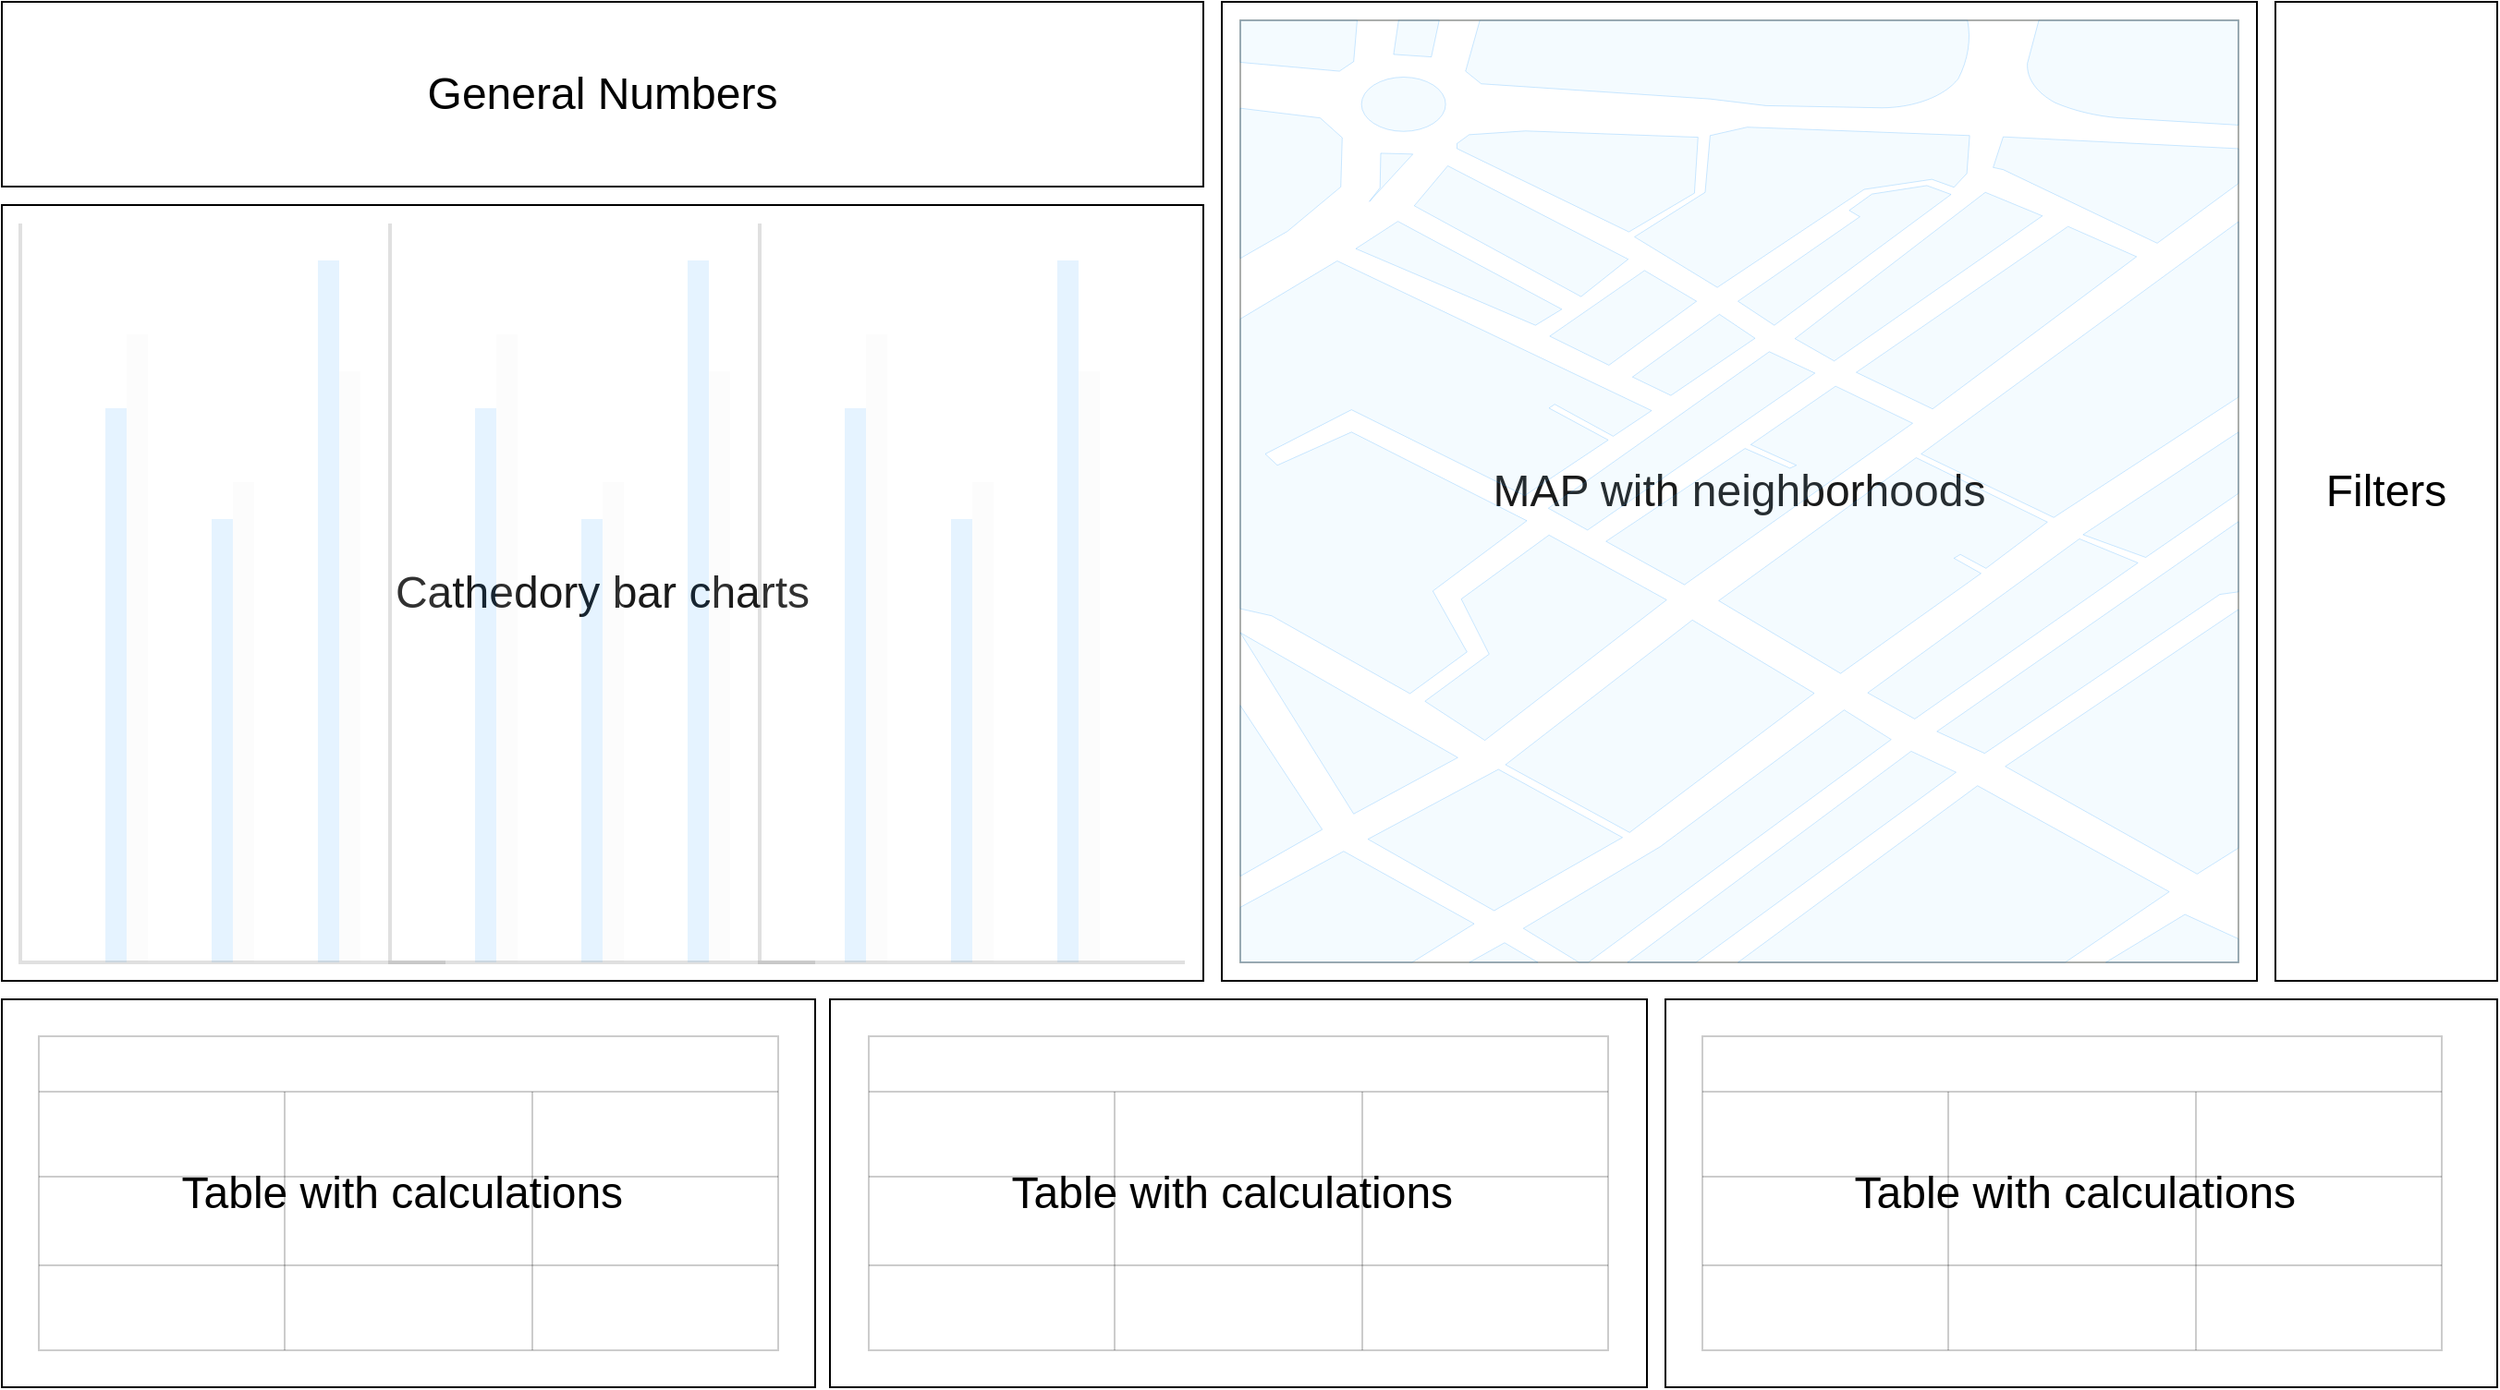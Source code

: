 <mxfile version="20.7.4" type="device" pages="2"><diagram id="Ko8mbCde6IBz7zRNQw1i" name="General Sheet"><mxGraphModel dx="1614" dy="787" grid="1" gridSize="10" guides="1" tooltips="1" connect="1" arrows="1" fold="1" page="1" pageScale="1" pageWidth="1366" pageHeight="768" math="0" shadow="0"><root><mxCell id="0"/><mxCell id="1" parent="0"/><mxCell id="jQSEXMrN71ULlrl0a02g-1" value="&lt;font style=&quot;font-size: 24px;&quot;&gt;Filters&lt;/font&gt;" style="rounded=0;whiteSpace=wrap;html=1;" vertex="1" parent="1"><mxGeometry x="1240" y="10" width="120" height="530" as="geometry"/></mxCell><mxCell id="jQSEXMrN71ULlrl0a02g-2" value="&lt;font style=&quot;font-size: 24px;&quot;&gt;General Numbers&lt;/font&gt;" style="rounded=0;whiteSpace=wrap;html=1;" vertex="1" parent="1"><mxGeometry x="10" y="10" width="650" height="100" as="geometry"/></mxCell><mxCell id="jQSEXMrN71ULlrl0a02g-5" value="&lt;font style=&quot;font-size: 24px;&quot;&gt;MAP with neighborhoods&lt;/font&gt;" style="rounded=0;whiteSpace=wrap;html=1;" vertex="1" parent="1"><mxGeometry x="670" y="10" width="560" height="530" as="geometry"/></mxCell><mxCell id="jQSEXMrN71ULlrl0a02g-6" value="&lt;font style=&quot;font-size: 24px;&quot;&gt;Cathedory bar charts&lt;/font&gt;" style="rounded=0;whiteSpace=wrap;html=1;" vertex="1" parent="1"><mxGeometry x="10" y="120" width="650" height="420" as="geometry"/></mxCell><mxCell id="jQSEXMrN71ULlrl0a02g-8" value="&lt;font style=&quot;font-size: 24px;&quot;&gt;Table with calculations&amp;nbsp;&lt;/font&gt;" style="rounded=0;whiteSpace=wrap;html=1;" vertex="1" parent="1"><mxGeometry x="10" y="550" width="440" height="210" as="geometry"/></mxCell><mxCell id="jQSEXMrN71ULlrl0a02g-9" value="&lt;span style=&quot;font-size: 24px;&quot;&gt;Table with calculations&amp;nbsp;&lt;/span&gt;" style="rounded=0;whiteSpace=wrap;html=1;" vertex="1" parent="1"><mxGeometry x="458" y="550" width="442" height="210" as="geometry"/></mxCell><mxCell id="jQSEXMrN71ULlrl0a02g-11" value="&lt;span style=&quot;font-size: 24px;&quot;&gt;Table with calculations&amp;nbsp;&lt;/span&gt;" style="rounded=0;whiteSpace=wrap;html=1;" vertex="1" parent="1"><mxGeometry x="910" y="550" width="450" height="210" as="geometry"/></mxCell><mxCell id="Z771E2MsHJIVMWzXMpOp-1" value="" style="shape=table;startSize=30;container=1;collapsible=0;childLayout=tableLayout;fontStyle=1;align=center;fontSize=24;strokeOpacity=20;" vertex="1" parent="1"><mxGeometry x="30" y="570" width="400" height="170" as="geometry"/></mxCell><mxCell id="Z771E2MsHJIVMWzXMpOp-2" value="" style="shape=tableRow;horizontal=0;startSize=0;swimlaneHead=0;swimlaneBody=0;top=0;left=0;bottom=0;right=0;collapsible=0;dropTarget=0;fillColor=none;points=[[0,0.5],[1,0.5]];portConstraint=eastwest;fontSize=24;" vertex="1" parent="Z771E2MsHJIVMWzXMpOp-1"><mxGeometry y="30" width="400" height="46" as="geometry"/></mxCell><mxCell id="Z771E2MsHJIVMWzXMpOp-3" value="" style="shape=partialRectangle;html=1;whiteSpace=wrap;connectable=0;fillColor=none;top=0;left=0;bottom=0;right=0;overflow=hidden;fontSize=24;" vertex="1" parent="Z771E2MsHJIVMWzXMpOp-2"><mxGeometry width="133" height="46" as="geometry"><mxRectangle width="133" height="46" as="alternateBounds"/></mxGeometry></mxCell><mxCell id="Z771E2MsHJIVMWzXMpOp-4" value="" style="shape=partialRectangle;html=1;whiteSpace=wrap;connectable=0;fillColor=none;top=0;left=0;bottom=0;right=0;overflow=hidden;fontSize=24;" vertex="1" parent="Z771E2MsHJIVMWzXMpOp-2"><mxGeometry x="133" width="134" height="46" as="geometry"><mxRectangle width="134" height="46" as="alternateBounds"/></mxGeometry></mxCell><mxCell id="Z771E2MsHJIVMWzXMpOp-5" value="" style="shape=partialRectangle;html=1;whiteSpace=wrap;connectable=0;fillColor=none;top=0;left=0;bottom=0;right=0;overflow=hidden;fontSize=24;" vertex="1" parent="Z771E2MsHJIVMWzXMpOp-2"><mxGeometry x="267" width="133" height="46" as="geometry"><mxRectangle width="133" height="46" as="alternateBounds"/></mxGeometry></mxCell><mxCell id="Z771E2MsHJIVMWzXMpOp-6" value="" style="shape=tableRow;horizontal=0;startSize=0;swimlaneHead=0;swimlaneBody=0;top=0;left=0;bottom=0;right=0;collapsible=0;dropTarget=0;fillColor=none;points=[[0,0.5],[1,0.5]];portConstraint=eastwest;fontSize=24;" vertex="1" parent="Z771E2MsHJIVMWzXMpOp-1"><mxGeometry y="76" width="400" height="48" as="geometry"/></mxCell><mxCell id="Z771E2MsHJIVMWzXMpOp-7" value="" style="shape=partialRectangle;html=1;whiteSpace=wrap;connectable=0;fillColor=none;top=0;left=0;bottom=0;right=0;overflow=hidden;fontSize=24;" vertex="1" parent="Z771E2MsHJIVMWzXMpOp-6"><mxGeometry width="133" height="48" as="geometry"><mxRectangle width="133" height="48" as="alternateBounds"/></mxGeometry></mxCell><mxCell id="Z771E2MsHJIVMWzXMpOp-8" value="" style="shape=partialRectangle;html=1;whiteSpace=wrap;connectable=0;fillColor=none;top=0;left=0;bottom=0;right=0;overflow=hidden;fontSize=24;" vertex="1" parent="Z771E2MsHJIVMWzXMpOp-6"><mxGeometry x="133" width="134" height="48" as="geometry"><mxRectangle width="134" height="48" as="alternateBounds"/></mxGeometry></mxCell><mxCell id="Z771E2MsHJIVMWzXMpOp-9" value="" style="shape=partialRectangle;html=1;whiteSpace=wrap;connectable=0;fillColor=none;top=0;left=0;bottom=0;right=0;overflow=hidden;fontSize=24;" vertex="1" parent="Z771E2MsHJIVMWzXMpOp-6"><mxGeometry x="267" width="133" height="48" as="geometry"><mxRectangle width="133" height="48" as="alternateBounds"/></mxGeometry></mxCell><mxCell id="Z771E2MsHJIVMWzXMpOp-10" value="" style="shape=tableRow;horizontal=0;startSize=0;swimlaneHead=0;swimlaneBody=0;top=0;left=0;bottom=0;right=0;collapsible=0;dropTarget=0;fillColor=none;points=[[0,0.5],[1,0.5]];portConstraint=eastwest;fontSize=24;" vertex="1" parent="Z771E2MsHJIVMWzXMpOp-1"><mxGeometry y="124" width="400" height="46" as="geometry"/></mxCell><mxCell id="Z771E2MsHJIVMWzXMpOp-11" value="" style="shape=partialRectangle;html=1;whiteSpace=wrap;connectable=0;fillColor=none;top=0;left=0;bottom=0;right=0;overflow=hidden;fontSize=24;" vertex="1" parent="Z771E2MsHJIVMWzXMpOp-10"><mxGeometry width="133" height="46" as="geometry"><mxRectangle width="133" height="46" as="alternateBounds"/></mxGeometry></mxCell><mxCell id="Z771E2MsHJIVMWzXMpOp-12" value="" style="shape=partialRectangle;html=1;whiteSpace=wrap;connectable=0;fillColor=none;top=0;left=0;bottom=0;right=0;overflow=hidden;fontSize=24;" vertex="1" parent="Z771E2MsHJIVMWzXMpOp-10"><mxGeometry x="133" width="134" height="46" as="geometry"><mxRectangle width="134" height="46" as="alternateBounds"/></mxGeometry></mxCell><mxCell id="Z771E2MsHJIVMWzXMpOp-13" value="" style="shape=partialRectangle;html=1;whiteSpace=wrap;connectable=0;fillColor=none;top=0;left=0;bottom=0;right=0;overflow=hidden;fontSize=24;" vertex="1" parent="Z771E2MsHJIVMWzXMpOp-10"><mxGeometry x="267" width="133" height="46" as="geometry"><mxRectangle width="133" height="46" as="alternateBounds"/></mxGeometry></mxCell><mxCell id="Z771E2MsHJIVMWzXMpOp-18" value="" style="shape=table;startSize=30;container=1;collapsible=0;childLayout=tableLayout;fontStyle=1;align=center;fontSize=24;strokeOpacity=20;" vertex="1" parent="1"><mxGeometry x="479" y="570" width="400" height="170" as="geometry"/></mxCell><mxCell id="Z771E2MsHJIVMWzXMpOp-19" value="" style="shape=tableRow;horizontal=0;startSize=0;swimlaneHead=0;swimlaneBody=0;top=0;left=0;bottom=0;right=0;collapsible=0;dropTarget=0;fillColor=none;points=[[0,0.5],[1,0.5]];portConstraint=eastwest;fontSize=24;" vertex="1" parent="Z771E2MsHJIVMWzXMpOp-18"><mxGeometry y="30" width="400" height="46" as="geometry"/></mxCell><mxCell id="Z771E2MsHJIVMWzXMpOp-20" value="" style="shape=partialRectangle;html=1;whiteSpace=wrap;connectable=0;fillColor=none;top=0;left=0;bottom=0;right=0;overflow=hidden;fontSize=24;" vertex="1" parent="Z771E2MsHJIVMWzXMpOp-19"><mxGeometry width="133" height="46" as="geometry"><mxRectangle width="133" height="46" as="alternateBounds"/></mxGeometry></mxCell><mxCell id="Z771E2MsHJIVMWzXMpOp-21" value="" style="shape=partialRectangle;html=1;whiteSpace=wrap;connectable=0;fillColor=none;top=0;left=0;bottom=0;right=0;overflow=hidden;fontSize=24;" vertex="1" parent="Z771E2MsHJIVMWzXMpOp-19"><mxGeometry x="133" width="134" height="46" as="geometry"><mxRectangle width="134" height="46" as="alternateBounds"/></mxGeometry></mxCell><mxCell id="Z771E2MsHJIVMWzXMpOp-22" value="" style="shape=partialRectangle;html=1;whiteSpace=wrap;connectable=0;fillColor=none;top=0;left=0;bottom=0;right=0;overflow=hidden;fontSize=24;" vertex="1" parent="Z771E2MsHJIVMWzXMpOp-19"><mxGeometry x="267" width="133" height="46" as="geometry"><mxRectangle width="133" height="46" as="alternateBounds"/></mxGeometry></mxCell><mxCell id="Z771E2MsHJIVMWzXMpOp-23" value="" style="shape=tableRow;horizontal=0;startSize=0;swimlaneHead=0;swimlaneBody=0;top=0;left=0;bottom=0;right=0;collapsible=0;dropTarget=0;fillColor=none;points=[[0,0.5],[1,0.5]];portConstraint=eastwest;fontSize=24;" vertex="1" parent="Z771E2MsHJIVMWzXMpOp-18"><mxGeometry y="76" width="400" height="48" as="geometry"/></mxCell><mxCell id="Z771E2MsHJIVMWzXMpOp-24" value="" style="shape=partialRectangle;html=1;whiteSpace=wrap;connectable=0;fillColor=none;top=0;left=0;bottom=0;right=0;overflow=hidden;fontSize=24;" vertex="1" parent="Z771E2MsHJIVMWzXMpOp-23"><mxGeometry width="133" height="48" as="geometry"><mxRectangle width="133" height="48" as="alternateBounds"/></mxGeometry></mxCell><mxCell id="Z771E2MsHJIVMWzXMpOp-25" value="" style="shape=partialRectangle;html=1;whiteSpace=wrap;connectable=0;fillColor=none;top=0;left=0;bottom=0;right=0;overflow=hidden;fontSize=24;" vertex="1" parent="Z771E2MsHJIVMWzXMpOp-23"><mxGeometry x="133" width="134" height="48" as="geometry"><mxRectangle width="134" height="48" as="alternateBounds"/></mxGeometry></mxCell><mxCell id="Z771E2MsHJIVMWzXMpOp-26" value="" style="shape=partialRectangle;html=1;whiteSpace=wrap;connectable=0;fillColor=none;top=0;left=0;bottom=0;right=0;overflow=hidden;fontSize=24;" vertex="1" parent="Z771E2MsHJIVMWzXMpOp-23"><mxGeometry x="267" width="133" height="48" as="geometry"><mxRectangle width="133" height="48" as="alternateBounds"/></mxGeometry></mxCell><mxCell id="Z771E2MsHJIVMWzXMpOp-27" value="" style="shape=tableRow;horizontal=0;startSize=0;swimlaneHead=0;swimlaneBody=0;top=0;left=0;bottom=0;right=0;collapsible=0;dropTarget=0;fillColor=none;points=[[0,0.5],[1,0.5]];portConstraint=eastwest;fontSize=24;" vertex="1" parent="Z771E2MsHJIVMWzXMpOp-18"><mxGeometry y="124" width="400" height="46" as="geometry"/></mxCell><mxCell id="Z771E2MsHJIVMWzXMpOp-28" value="" style="shape=partialRectangle;html=1;whiteSpace=wrap;connectable=0;fillColor=none;top=0;left=0;bottom=0;right=0;overflow=hidden;fontSize=24;" vertex="1" parent="Z771E2MsHJIVMWzXMpOp-27"><mxGeometry width="133" height="46" as="geometry"><mxRectangle width="133" height="46" as="alternateBounds"/></mxGeometry></mxCell><mxCell id="Z771E2MsHJIVMWzXMpOp-29" value="" style="shape=partialRectangle;html=1;whiteSpace=wrap;connectable=0;fillColor=none;top=0;left=0;bottom=0;right=0;overflow=hidden;fontSize=24;" vertex="1" parent="Z771E2MsHJIVMWzXMpOp-27"><mxGeometry x="133" width="134" height="46" as="geometry"><mxRectangle width="134" height="46" as="alternateBounds"/></mxGeometry></mxCell><mxCell id="Z771E2MsHJIVMWzXMpOp-30" value="" style="shape=partialRectangle;html=1;whiteSpace=wrap;connectable=0;fillColor=none;top=0;left=0;bottom=0;right=0;overflow=hidden;fontSize=24;" vertex="1" parent="Z771E2MsHJIVMWzXMpOp-27"><mxGeometry x="267" width="133" height="46" as="geometry"><mxRectangle width="133" height="46" as="alternateBounds"/></mxGeometry></mxCell><mxCell id="Z771E2MsHJIVMWzXMpOp-31" value="" style="shape=table;startSize=30;container=1;collapsible=0;childLayout=tableLayout;fontStyle=1;align=center;fontSize=24;strokeOpacity=20;" vertex="1" parent="1"><mxGeometry x="930" y="570" width="400" height="170" as="geometry"/></mxCell><mxCell id="Z771E2MsHJIVMWzXMpOp-32" value="" style="shape=tableRow;horizontal=0;startSize=0;swimlaneHead=0;swimlaneBody=0;top=0;left=0;bottom=0;right=0;collapsible=0;dropTarget=0;fillColor=none;points=[[0,0.5],[1,0.5]];portConstraint=eastwest;fontSize=24;" vertex="1" parent="Z771E2MsHJIVMWzXMpOp-31"><mxGeometry y="30" width="400" height="46" as="geometry"/></mxCell><mxCell id="Z771E2MsHJIVMWzXMpOp-33" value="" style="shape=partialRectangle;html=1;whiteSpace=wrap;connectable=0;fillColor=none;top=0;left=0;bottom=0;right=0;overflow=hidden;fontSize=24;" vertex="1" parent="Z771E2MsHJIVMWzXMpOp-32"><mxGeometry width="133" height="46" as="geometry"><mxRectangle width="133" height="46" as="alternateBounds"/></mxGeometry></mxCell><mxCell id="Z771E2MsHJIVMWzXMpOp-34" value="" style="shape=partialRectangle;html=1;whiteSpace=wrap;connectable=0;fillColor=none;top=0;left=0;bottom=0;right=0;overflow=hidden;fontSize=24;" vertex="1" parent="Z771E2MsHJIVMWzXMpOp-32"><mxGeometry x="133" width="134" height="46" as="geometry"><mxRectangle width="134" height="46" as="alternateBounds"/></mxGeometry></mxCell><mxCell id="Z771E2MsHJIVMWzXMpOp-35" value="" style="shape=partialRectangle;html=1;whiteSpace=wrap;connectable=0;fillColor=none;top=0;left=0;bottom=0;right=0;overflow=hidden;fontSize=24;" vertex="1" parent="Z771E2MsHJIVMWzXMpOp-32"><mxGeometry x="267" width="133" height="46" as="geometry"><mxRectangle width="133" height="46" as="alternateBounds"/></mxGeometry></mxCell><mxCell id="Z771E2MsHJIVMWzXMpOp-36" value="" style="shape=tableRow;horizontal=0;startSize=0;swimlaneHead=0;swimlaneBody=0;top=0;left=0;bottom=0;right=0;collapsible=0;dropTarget=0;fillColor=none;points=[[0,0.5],[1,0.5]];portConstraint=eastwest;fontSize=24;" vertex="1" parent="Z771E2MsHJIVMWzXMpOp-31"><mxGeometry y="76" width="400" height="48" as="geometry"/></mxCell><mxCell id="Z771E2MsHJIVMWzXMpOp-37" value="" style="shape=partialRectangle;html=1;whiteSpace=wrap;connectable=0;fillColor=none;top=0;left=0;bottom=0;right=0;overflow=hidden;fontSize=24;" vertex="1" parent="Z771E2MsHJIVMWzXMpOp-36"><mxGeometry width="133" height="48" as="geometry"><mxRectangle width="133" height="48" as="alternateBounds"/></mxGeometry></mxCell><mxCell id="Z771E2MsHJIVMWzXMpOp-38" value="" style="shape=partialRectangle;html=1;whiteSpace=wrap;connectable=0;fillColor=none;top=0;left=0;bottom=0;right=0;overflow=hidden;fontSize=24;" vertex="1" parent="Z771E2MsHJIVMWzXMpOp-36"><mxGeometry x="133" width="134" height="48" as="geometry"><mxRectangle width="134" height="48" as="alternateBounds"/></mxGeometry></mxCell><mxCell id="Z771E2MsHJIVMWzXMpOp-39" value="" style="shape=partialRectangle;html=1;whiteSpace=wrap;connectable=0;fillColor=none;top=0;left=0;bottom=0;right=0;overflow=hidden;fontSize=24;" vertex="1" parent="Z771E2MsHJIVMWzXMpOp-36"><mxGeometry x="267" width="133" height="48" as="geometry"><mxRectangle width="133" height="48" as="alternateBounds"/></mxGeometry></mxCell><mxCell id="Z771E2MsHJIVMWzXMpOp-40" value="" style="shape=tableRow;horizontal=0;startSize=0;swimlaneHead=0;swimlaneBody=0;top=0;left=0;bottom=0;right=0;collapsible=0;dropTarget=0;fillColor=none;points=[[0,0.5],[1,0.5]];portConstraint=eastwest;fontSize=24;" vertex="1" parent="Z771E2MsHJIVMWzXMpOp-31"><mxGeometry y="124" width="400" height="46" as="geometry"/></mxCell><mxCell id="Z771E2MsHJIVMWzXMpOp-41" value="" style="shape=partialRectangle;html=1;whiteSpace=wrap;connectable=0;fillColor=none;top=0;left=0;bottom=0;right=0;overflow=hidden;fontSize=24;" vertex="1" parent="Z771E2MsHJIVMWzXMpOp-40"><mxGeometry width="133" height="46" as="geometry"><mxRectangle width="133" height="46" as="alternateBounds"/></mxGeometry></mxCell><mxCell id="Z771E2MsHJIVMWzXMpOp-42" value="" style="shape=partialRectangle;html=1;whiteSpace=wrap;connectable=0;fillColor=none;top=0;left=0;bottom=0;right=0;overflow=hidden;fontSize=24;" vertex="1" parent="Z771E2MsHJIVMWzXMpOp-40"><mxGeometry x="133" width="134" height="46" as="geometry"><mxRectangle width="134" height="46" as="alternateBounds"/></mxGeometry></mxCell><mxCell id="Z771E2MsHJIVMWzXMpOp-43" value="" style="shape=partialRectangle;html=1;whiteSpace=wrap;connectable=0;fillColor=none;top=0;left=0;bottom=0;right=0;overflow=hidden;fontSize=24;" vertex="1" parent="Z771E2MsHJIVMWzXMpOp-40"><mxGeometry x="267" width="133" height="46" as="geometry"><mxRectangle width="133" height="46" as="alternateBounds"/></mxGeometry></mxCell><mxCell id="Z771E2MsHJIVMWzXMpOp-44" value="" style="verticalLabelPosition=bottom;verticalAlign=top;html=1;shadow=0;dashed=0;strokeWidth=1;shape=mxgraph.ios.iBgMap;strokeColor=#18211b;strokeColor2=#008cff;fillColor2=#96D1FF;fontSize=24;fillOpacity=10;strokeOpacity=20;" vertex="1" parent="1"><mxGeometry x="680" y="20" width="540" height="510" as="geometry"/></mxCell><mxCell id="Z771E2MsHJIVMWzXMpOp-46" value="" style="verticalLabelPosition=bottom;shadow=0;dashed=0;align=center;html=1;verticalAlign=top;strokeWidth=1;shape=mxgraph.mockup.graphics.columnChart;strokeColor=none;strokeColor2=none;strokeColor3=#666666;fillColor2=#008cff;fillColor3=#dddddd;fontSize=24;strokeOpacity=20;fillOpacity=10;" vertex="1" parent="1"><mxGeometry x="20" y="130" width="230" height="400" as="geometry"/></mxCell><mxCell id="Z771E2MsHJIVMWzXMpOp-47" value="" style="verticalLabelPosition=bottom;shadow=0;dashed=0;align=center;html=1;verticalAlign=top;strokeWidth=1;shape=mxgraph.mockup.graphics.columnChart;strokeColor=none;strokeColor2=none;strokeColor3=#666666;fillColor2=#008cff;fillColor3=#dddddd;fontSize=24;strokeOpacity=20;fillOpacity=10;" vertex="1" parent="1"><mxGeometry x="220" y="130" width="230" height="400" as="geometry"/></mxCell><mxCell id="Z771E2MsHJIVMWzXMpOp-48" value="" style="verticalLabelPosition=bottom;shadow=0;dashed=0;align=center;html=1;verticalAlign=top;strokeWidth=1;shape=mxgraph.mockup.graphics.columnChart;strokeColor=none;strokeColor2=none;strokeColor3=#666666;fillColor2=#008cff;fillColor3=#dddddd;fontSize=24;strokeOpacity=20;fillOpacity=10;" vertex="1" parent="1"><mxGeometry x="420" y="130" width="230" height="400" as="geometry"/></mxCell></root></mxGraphModel></diagram><diagram id="J33xpUpiBz6zAp_5XH_c" name="Страница 2"><mxGraphModel dx="1500" dy="956" grid="1" gridSize="10" guides="1" tooltips="1" connect="1" arrows="1" fold="1" page="1" pageScale="1" pageWidth="1169" pageHeight="827" math="0" shadow="0"><root><mxCell id="0"/><mxCell id="1" parent="0"/></root></mxGraphModel></diagram></mxfile>